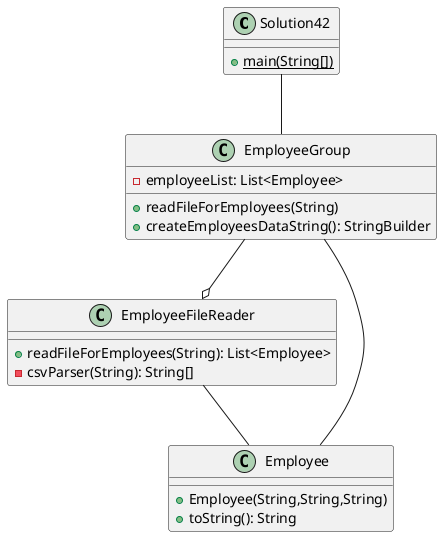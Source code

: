 @startuml

class Solution42 {
    'methods
    +main(String[]) {static}
}

class EmployeeGroup {
    'attributes
    -employeeList: List<Employee>
    'methods
    +readFileForEmployees(String)
    +createEmployeesDataString(): StringBuilder
}

class EmployeeFileReader {
    'methods
    +readFileForEmployees(String): List<Employee>
    -csvParser(String): String[]
}

class Employee {
    'methods - I was unsure if you include a constructor but I chose to out of caution
    +Employee(String,String,String)
    +toString(): String
}


Solution42 -- EmployeeGroup
EmployeeGroup --o EmployeeFileReader
EmployeeGroup -- Employee
EmployeeFileReader -- Employee
@enduml